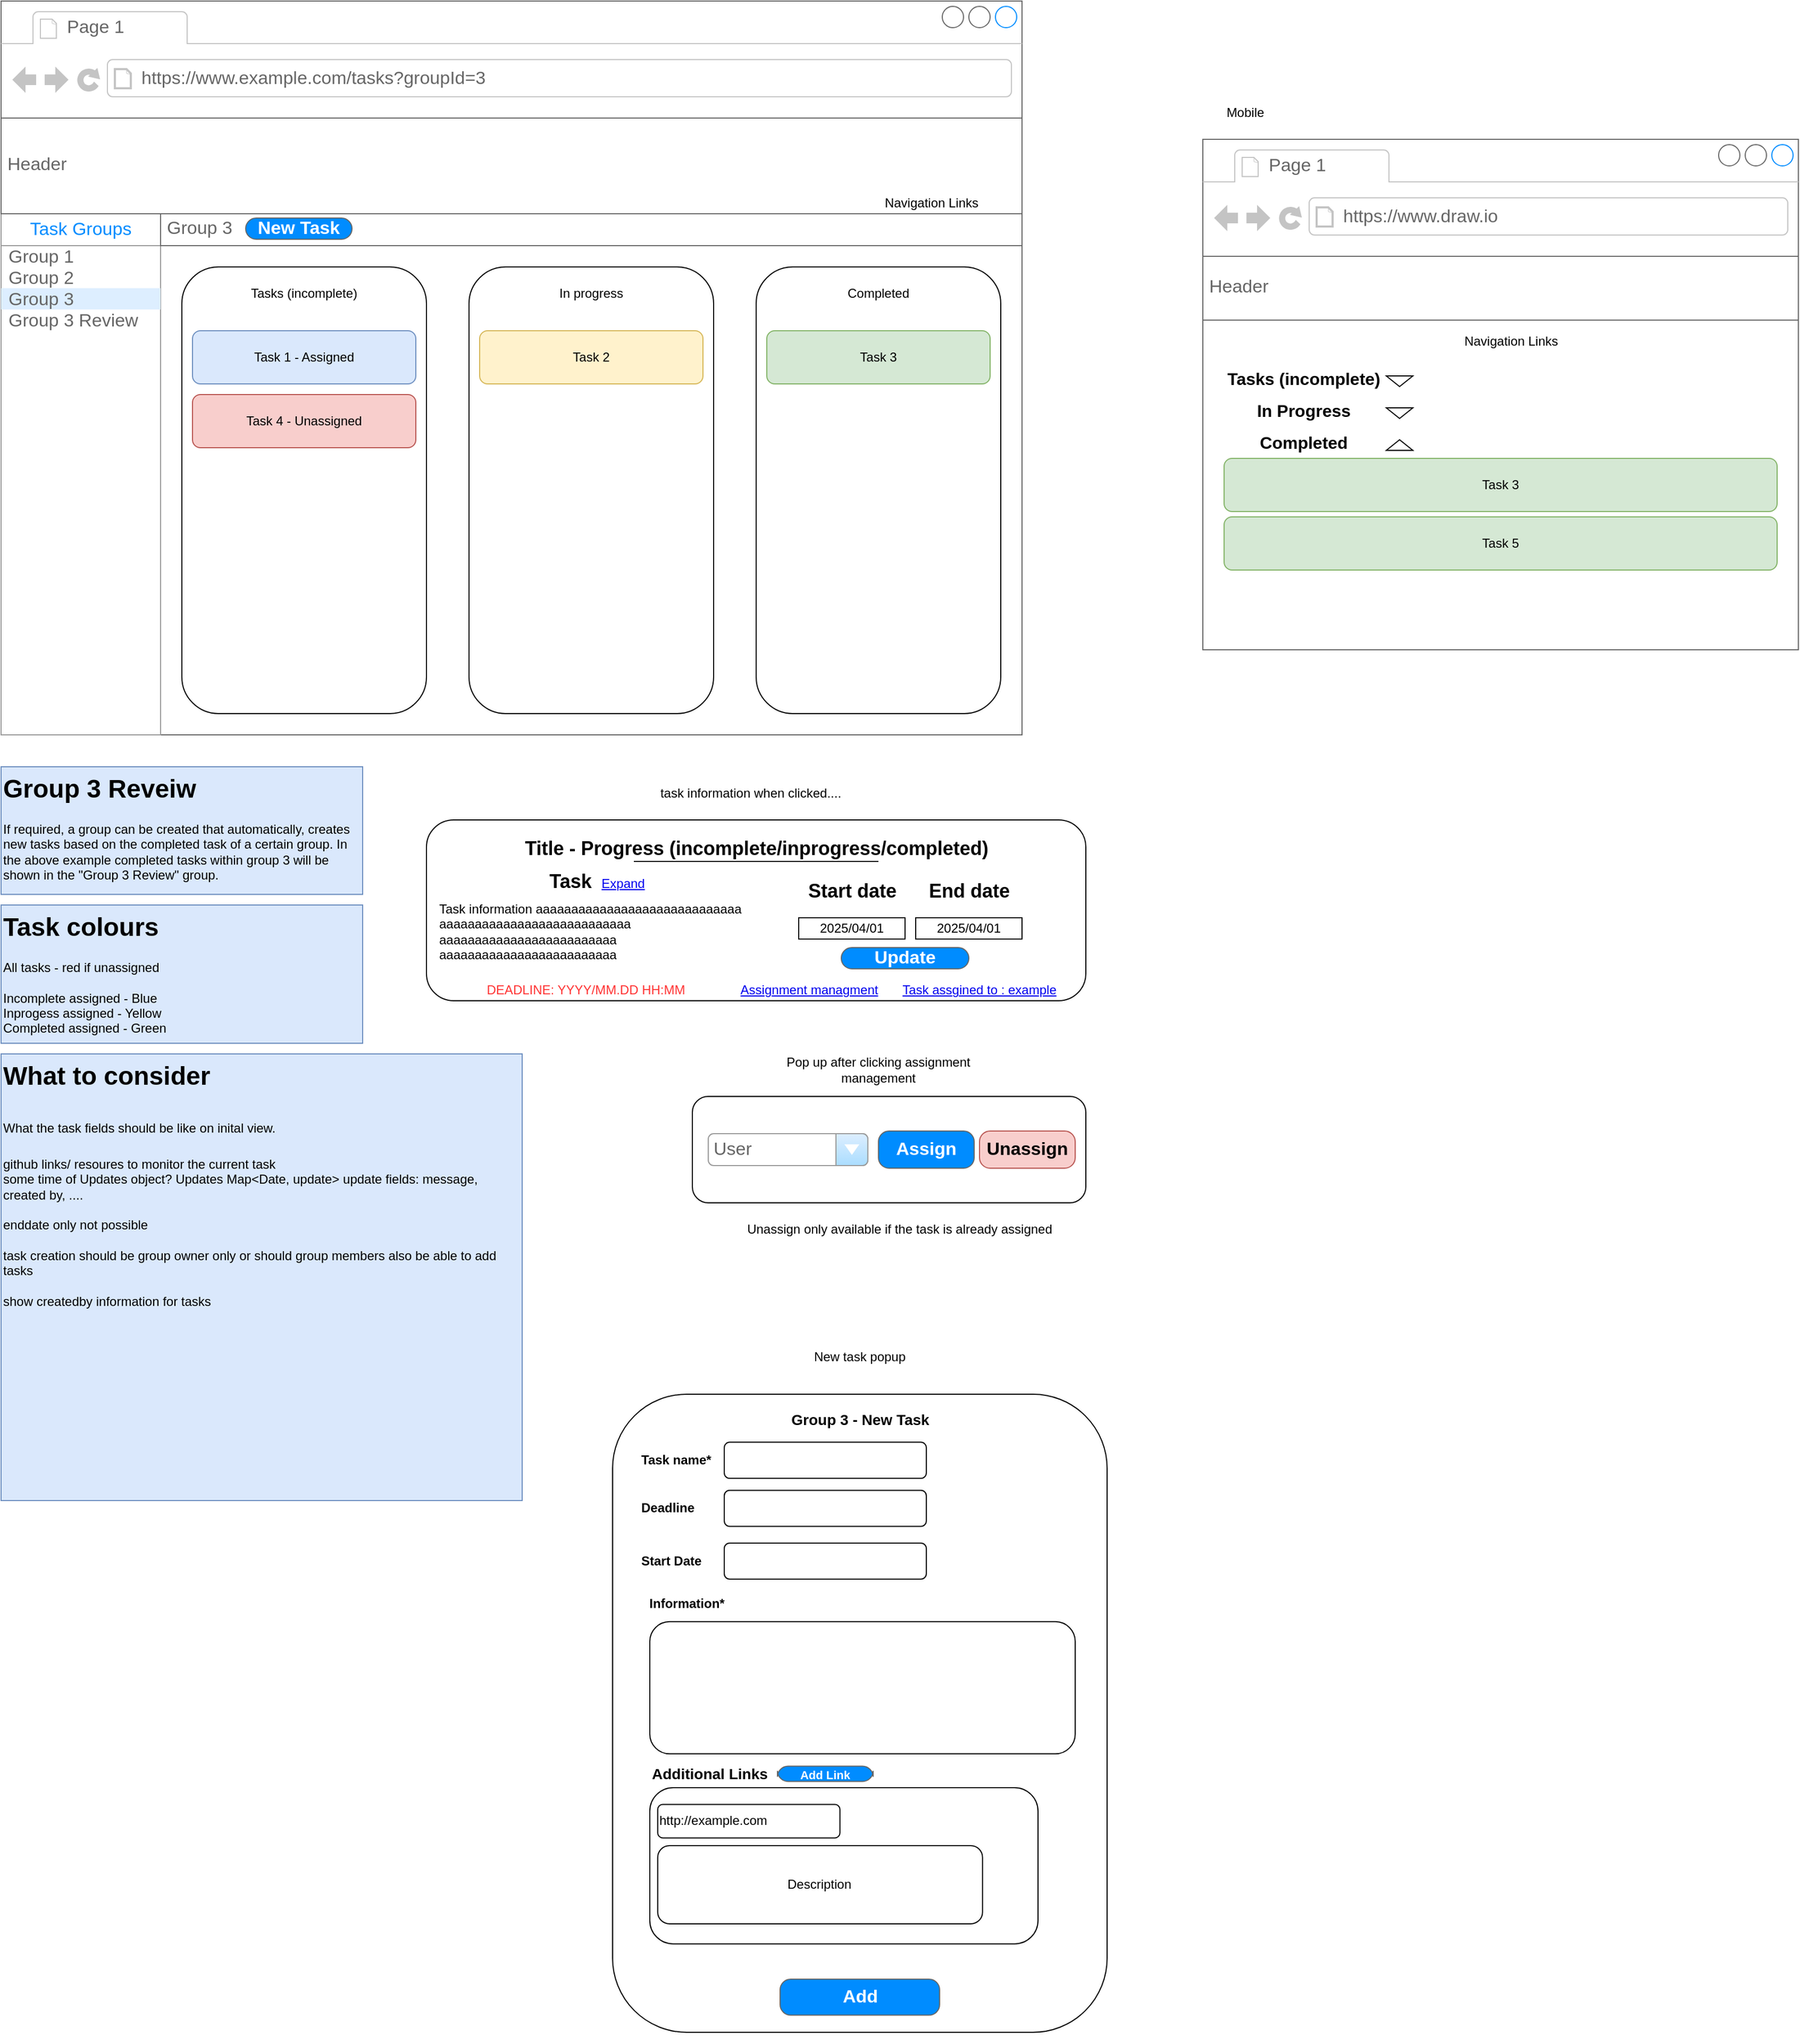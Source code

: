 <mxfile version="23.1.5" type="device">
  <diagram name="Page-1" id="V55issrdiH4dnPP61nEW">
    <mxGraphModel dx="1434" dy="844" grid="1" gridSize="10" guides="1" tooltips="1" connect="1" arrows="1" fold="1" page="1" pageScale="1" pageWidth="850" pageHeight="1100" math="0" shadow="0">
      <root>
        <mxCell id="0" />
        <mxCell id="1" parent="0" />
        <mxCell id="vC-Z8-aodsh5yknw77d2-2" value="" style="strokeWidth=1;shadow=0;dashed=0;align=center;html=1;shape=mxgraph.mockup.containers.browserWindow;rSize=0;strokeColor=#666666;strokeColor2=#008cff;strokeColor3=#c4c4c4;mainText=,;recursiveResize=0;" parent="1" vertex="1">
          <mxGeometry x="90" y="70" width="960" height="690" as="geometry" />
        </mxCell>
        <mxCell id="vC-Z8-aodsh5yknw77d2-3" value="Page 1" style="strokeWidth=1;shadow=0;dashed=0;align=center;html=1;shape=mxgraph.mockup.containers.anchor;fontSize=17;fontColor=#666666;align=left;whiteSpace=wrap;" parent="vC-Z8-aodsh5yknw77d2-2" vertex="1">
          <mxGeometry x="60" y="12" width="110" height="26" as="geometry" />
        </mxCell>
        <mxCell id="vC-Z8-aodsh5yknw77d2-4" value="https://www.example.com/tasks?groupId=3" style="strokeWidth=1;shadow=0;dashed=0;align=center;html=1;shape=mxgraph.mockup.containers.anchor;rSize=0;fontSize=17;fontColor=#666666;align=left;" parent="vC-Z8-aodsh5yknw77d2-2" vertex="1">
          <mxGeometry x="130" y="60" width="250" height="26" as="geometry" />
        </mxCell>
        <mxCell id="vC-Z8-aodsh5yknw77d2-5" value="Task Groups" style="swimlane;strokeColor=#999999;swimlaneFillColor=#FFFFFF;fillColor=#ffffff;fontColor=#008CFF;fontStyle=0;childLayout=stackLayout;horizontal=1;startSize=30;horizontalStack=0;resizeParent=1;resizeParentMax=0;resizeLast=0;collapsible=0;marginBottom=0;whiteSpace=wrap;html=1;fontSize=17;" parent="vC-Z8-aodsh5yknw77d2-2" vertex="1">
          <mxGeometry y="200" width="150" height="490" as="geometry" />
        </mxCell>
        <mxCell id="vC-Z8-aodsh5yknw77d2-6" value="Group 1" style="text;spacing=0;strokeColor=none;align=left;verticalAlign=middle;spacingLeft=7;spacingRight=10;overflow=hidden;points=[[0,0.5],[1,0.5]];portConstraint=eastwest;rotatable=0;whiteSpace=wrap;html=1;fillColor=none;fontColor=#666666;fontSize=17;" parent="vC-Z8-aodsh5yknw77d2-5" vertex="1">
          <mxGeometry y="30" width="150" height="20" as="geometry" />
        </mxCell>
        <mxCell id="vC-Z8-aodsh5yknw77d2-7" value="Group 2" style="text;spacing=0;strokeColor=none;align=left;verticalAlign=middle;spacingLeft=7;spacingRight=10;overflow=hidden;points=[[0,0.5],[1,0.5]];portConstraint=eastwest;rotatable=0;whiteSpace=wrap;html=1;rSize=5;fillColor=none;fontColor=#666666;fontSize=17;" parent="vC-Z8-aodsh5yknw77d2-5" vertex="1">
          <mxGeometry y="50" width="150" height="20" as="geometry" />
        </mxCell>
        <mxCell id="vC-Z8-aodsh5yknw77d2-8" value="Group 3" style="text;spacing=0;strokeColor=none;align=left;verticalAlign=middle;spacingLeft=7;spacingRight=10;overflow=hidden;points=[[0,0.5],[1,0.5]];portConstraint=eastwest;rotatable=0;whiteSpace=wrap;html=1;rSize=5;fillColor=#DDEEFF;fontColor=#666666;fontSize=17;" parent="vC-Z8-aodsh5yknw77d2-5" vertex="1">
          <mxGeometry y="70" width="150" height="20" as="geometry" />
        </mxCell>
        <mxCell id="vC-Z8-aodsh5yknw77d2-9" value="Group 3 Review" style="text;spacing=0;strokeColor=none;align=left;verticalAlign=middle;spacingLeft=7;spacingRight=10;overflow=hidden;points=[[0,0.5],[1,0.5]];portConstraint=eastwest;rotatable=0;whiteSpace=wrap;html=1;fillColor=none;fontColor=#666666;fontSize=17;" parent="vC-Z8-aodsh5yknw77d2-5" vertex="1">
          <mxGeometry y="90" width="150" height="20" as="geometry" />
        </mxCell>
        <mxCell id="vC-Z8-aodsh5yknw77d2-10" value="" style="text;spacing=0;strokeColor=none;align=left;verticalAlign=middle;spacingLeft=7;spacingRight=10;overflow=hidden;points=[[0,0.5],[1,0.5]];portConstraint=eastwest;rotatable=0;whiteSpace=wrap;html=1;fillColor=none;fontColor=#666666;fontSize=17;" parent="vC-Z8-aodsh5yknw77d2-5" vertex="1">
          <mxGeometry y="110" width="150" height="380" as="geometry" />
        </mxCell>
        <mxCell id="vC-Z8-aodsh5yknw77d2-11" value="Header" style="strokeWidth=1;shadow=0;dashed=0;align=center;html=1;shape=mxgraph.mockup.text.textBox;fontColor=#666666;align=left;fontSize=17;spacingLeft=4;spacingTop=-3;whiteSpace=wrap;strokeColor=#666666;mainText=" parent="vC-Z8-aodsh5yknw77d2-2" vertex="1">
          <mxGeometry y="110" width="960" height="90" as="geometry" />
        </mxCell>
        <mxCell id="vC-Z8-aodsh5yknw77d2-12" value="Group 3" style="strokeWidth=1;shadow=0;dashed=0;align=left;html=1;shape=mxgraph.mockup.text.textBox;fontColor=#666666;align=left;fontSize=17;spacingLeft=4;spacingTop=-3;whiteSpace=wrap;strokeColor=#666666;mainText=" parent="vC-Z8-aodsh5yknw77d2-2" vertex="1">
          <mxGeometry x="150" y="200" width="810" height="30" as="geometry" />
        </mxCell>
        <mxCell id="vC-Z8-aodsh5yknw77d2-19" value="" style="group" parent="vC-Z8-aodsh5yknw77d2-2" vertex="1" connectable="0">
          <mxGeometry x="440" y="250" width="230" height="420" as="geometry" />
        </mxCell>
        <mxCell id="vC-Z8-aodsh5yknw77d2-21" value="" style="group" parent="vC-Z8-aodsh5yknw77d2-19" vertex="1" connectable="0">
          <mxGeometry width="230" height="420" as="geometry" />
        </mxCell>
        <mxCell id="vC-Z8-aodsh5yknw77d2-15" value="" style="rounded=1;whiteSpace=wrap;html=1;movable=1;resizable=1;rotatable=1;deletable=1;editable=1;locked=0;connectable=1;" parent="vC-Z8-aodsh5yknw77d2-21" vertex="1">
          <mxGeometry width="230" height="420" as="geometry" />
        </mxCell>
        <mxCell id="vC-Z8-aodsh5yknw77d2-16" value="In progress" style="text;html=1;align=center;verticalAlign=middle;whiteSpace=wrap;rounded=0;movable=1;resizable=1;rotatable=1;deletable=1;editable=1;locked=0;connectable=1;" parent="vC-Z8-aodsh5yknw77d2-21" vertex="1">
          <mxGeometry x="60" y="10" width="110" height="30" as="geometry" />
        </mxCell>
        <mxCell id="vC-Z8-aodsh5yknw77d2-24" value="Task 2" style="rounded=1;whiteSpace=wrap;html=1;fillColor=#fff2cc;strokeColor=#d6b656;" parent="vC-Z8-aodsh5yknw77d2-21" vertex="1">
          <mxGeometry x="10" y="60" width="210" height="50" as="geometry" />
        </mxCell>
        <mxCell id="vC-Z8-aodsh5yknw77d2-20" value="" style="group" parent="vC-Z8-aodsh5yknw77d2-2" vertex="1" connectable="0">
          <mxGeometry x="710" y="250" width="230" height="420" as="geometry" />
        </mxCell>
        <mxCell id="vC-Z8-aodsh5yknw77d2-17" value="" style="rounded=1;whiteSpace=wrap;html=1;movable=1;resizable=1;rotatable=1;deletable=1;editable=1;locked=0;connectable=1;" parent="vC-Z8-aodsh5yknw77d2-20" vertex="1">
          <mxGeometry width="230" height="420" as="geometry" />
        </mxCell>
        <mxCell id="vC-Z8-aodsh5yknw77d2-18" value="Completed" style="text;html=1;align=center;verticalAlign=middle;whiteSpace=wrap;rounded=0;movable=1;resizable=1;rotatable=1;deletable=1;editable=1;locked=0;connectable=1;" parent="vC-Z8-aodsh5yknw77d2-20" vertex="1">
          <mxGeometry x="60" y="10" width="110" height="30" as="geometry" />
        </mxCell>
        <mxCell id="vC-Z8-aodsh5yknw77d2-25" value="Task 3" style="rounded=1;whiteSpace=wrap;html=1;fillColor=#d5e8d4;strokeColor=#82b366;" parent="vC-Z8-aodsh5yknw77d2-20" vertex="1">
          <mxGeometry x="10" y="60" width="210" height="50" as="geometry" />
        </mxCell>
        <mxCell id="vC-Z8-aodsh5yknw77d2-22" value="" style="group" parent="vC-Z8-aodsh5yknw77d2-2" vertex="1" connectable="0">
          <mxGeometry x="170" y="250" width="230" height="420" as="geometry" />
        </mxCell>
        <mxCell id="vC-Z8-aodsh5yknw77d2-13" value="" style="rounded=1;whiteSpace=wrap;html=1;" parent="vC-Z8-aodsh5yknw77d2-22" vertex="1">
          <mxGeometry width="230" height="420" as="geometry" />
        </mxCell>
        <mxCell id="vC-Z8-aodsh5yknw77d2-14" value="Tasks (incomplete)" style="text;html=1;align=center;verticalAlign=middle;whiteSpace=wrap;rounded=0;" parent="vC-Z8-aodsh5yknw77d2-22" vertex="1">
          <mxGeometry x="60" y="10" width="110" height="30" as="geometry" />
        </mxCell>
        <mxCell id="vC-Z8-aodsh5yknw77d2-23" value="Task 1 - Assigned" style="rounded=1;whiteSpace=wrap;html=1;fillColor=#dae8fc;strokeColor=#6c8ebf;" parent="vC-Z8-aodsh5yknw77d2-22" vertex="1">
          <mxGeometry x="10" y="60" width="210" height="50" as="geometry" />
        </mxCell>
        <mxCell id="vC-Z8-aodsh5yknw77d2-26" value="Task 4 - Unassigned" style="rounded=1;whiteSpace=wrap;html=1;fillColor=#f8cecc;strokeColor=#b85450;" parent="vC-Z8-aodsh5yknw77d2-22" vertex="1">
          <mxGeometry x="10" y="120" width="210" height="50" as="geometry" />
        </mxCell>
        <UserObject label="Navigation Links" placeholders="1" name="Variable" id="vC-Z8-aodsh5yknw77d2-29">
          <mxCell style="text;html=1;strokeColor=none;fillColor=none;align=center;verticalAlign=middle;whiteSpace=wrap;overflow=hidden;" parent="vC-Z8-aodsh5yknw77d2-2" vertex="1">
            <mxGeometry x="800" y="180" width="150" height="20" as="geometry" />
          </mxCell>
        </UserObject>
        <mxCell id="Jv009dBd6uDRELiyDNLr-15" value="New Task" style="strokeWidth=1;shadow=0;dashed=0;align=center;html=1;shape=mxgraph.mockup.buttons.button;strokeColor=#666666;fontColor=#ffffff;mainText=;buttonStyle=round;fontSize=17;fontStyle=1;fillColor=#008cff;whiteSpace=wrap;" vertex="1" parent="vC-Z8-aodsh5yknw77d2-2">
          <mxGeometry x="230" y="204" width="100" height="20" as="geometry" />
        </mxCell>
        <mxCell id="vC-Z8-aodsh5yknw77d2-27" value="&lt;h1 style=&quot;margin-top: 0px;&quot;&gt;Group 3 Reveiw&lt;/h1&gt;&lt;p&gt;If required, a group can be created that automatically, creates new tasks based on the completed task of a certain group. In the above example completed tasks within group 3 will be shown in the &quot;Group 3 Review&quot; group.&lt;/p&gt;" style="text;html=1;whiteSpace=wrap;overflow=hidden;rounded=0;fillColor=#dae8fc;strokeColor=#6c8ebf;" parent="1" vertex="1">
          <mxGeometry x="90" y="790" width="340" height="120" as="geometry" />
        </mxCell>
        <mxCell id="vC-Z8-aodsh5yknw77d2-30" value="" style="rounded=1;whiteSpace=wrap;html=1;" parent="1" vertex="1">
          <mxGeometry x="490" y="840" width="620" height="170" as="geometry" />
        </mxCell>
        <mxCell id="vC-Z8-aodsh5yknw77d2-35" value="Title - Progress (incomplete/inprogress/completed)" style="text;strokeColor=none;fillColor=none;html=1;fontSize=18;fontStyle=1;verticalAlign=middle;align=center;" parent="1" vertex="1">
          <mxGeometry x="750" y="847" width="100" height="40" as="geometry" />
        </mxCell>
        <mxCell id="vC-Z8-aodsh5yknw77d2-36" value="Task" style="text;strokeColor=none;fillColor=none;html=1;fontSize=18;fontStyle=1;verticalAlign=middle;align=center;" parent="1" vertex="1">
          <mxGeometry x="575" y="878" width="100" height="40" as="geometry" />
        </mxCell>
        <mxCell id="vC-Z8-aodsh5yknw77d2-37" value="Start date" style="text;strokeColor=none;fillColor=none;html=1;fontSize=18;fontStyle=1;verticalAlign=middle;align=center;" parent="1" vertex="1">
          <mxGeometry x="840" y="887" width="100" height="40" as="geometry" />
        </mxCell>
        <mxCell id="vC-Z8-aodsh5yknw77d2-38" value="End date" style="text;strokeColor=none;fillColor=none;html=1;fontSize=18;fontStyle=1;verticalAlign=middle;align=center;" parent="1" vertex="1">
          <mxGeometry x="950" y="887" width="100" height="40" as="geometry" />
        </mxCell>
        <mxCell id="vC-Z8-aodsh5yknw77d2-40" value="" style="endArrow=none;html=1;rounded=0;" parent="1" edge="1">
          <mxGeometry width="50" height="50" relative="1" as="geometry">
            <mxPoint x="685" y="879" as="sourcePoint" />
            <mxPoint x="915" y="879" as="targetPoint" />
          </mxGeometry>
        </mxCell>
        <UserObject label="Task assgined to : example" id="vC-Z8-aodsh5yknw77d2-41">
          <mxCell style="text;html=1;strokeColor=none;fillColor=none;whiteSpace=wrap;align=center;verticalAlign=middle;fontColor=#0000EE;fontStyle=4;" parent="1" vertex="1">
            <mxGeometry x="920" y="980" width="180" height="40" as="geometry" />
          </mxCell>
        </UserObject>
        <mxCell id="vC-Z8-aodsh5yknw77d2-45" value="Task information aaaaaaaaaaaaaaaaaaaaaaaaaaaaa&lt;div&gt;aaaaaaaaaaaaaaaaaaaaaaaaaaa&lt;/div&gt;&lt;div&gt;aaaaaaaaaaaaaaaaaaaaaaaaa&lt;/div&gt;&lt;div&gt;aaaaaaaaaaaaaaaaaaaaaaaaa&lt;/div&gt;" style="text;html=1;align=left;verticalAlign=top;whiteSpace=wrap;rounded=0;" parent="1" vertex="1">
          <mxGeometry x="500" y="910" width="330" height="70" as="geometry" />
        </mxCell>
        <UserObject label="Expand" id="vC-Z8-aodsh5yknw77d2-46">
          <mxCell style="text;html=1;strokeColor=none;fillColor=none;whiteSpace=wrap;align=center;verticalAlign=middle;fontColor=#0000EE;fontStyle=4;" parent="1" vertex="1">
            <mxGeometry x="645" y="880" width="60" height="40" as="geometry" />
          </mxCell>
        </UserObject>
        <UserObject label="Assignment managment" id="vC-Z8-aodsh5yknw77d2-47">
          <mxCell style="text;html=1;strokeColor=none;fillColor=none;whiteSpace=wrap;align=center;verticalAlign=middle;fontColor=#0000EE;fontStyle=4;" parent="1" vertex="1">
            <mxGeometry x="780" y="980" width="140" height="40" as="geometry" />
          </mxCell>
        </UserObject>
        <mxCell id="vC-Z8-aodsh5yknw77d2-48" value="2025/04/01" style="rounded=0;whiteSpace=wrap;html=1;" parent="1" vertex="1">
          <mxGeometry x="840" y="932" width="100" height="20" as="geometry" />
        </mxCell>
        <mxCell id="vC-Z8-aodsh5yknw77d2-49" value="2025/04/01" style="rounded=0;whiteSpace=wrap;html=1;" parent="1" vertex="1">
          <mxGeometry x="950" y="932" width="100" height="20" as="geometry" />
        </mxCell>
        <mxCell id="vC-Z8-aodsh5yknw77d2-50" value="&lt;h1 style=&quot;margin-top: 0px;&quot;&gt;&lt;span style=&quot;background-color: transparent; color: light-dark(rgb(0, 0, 0), rgb(255, 255, 255));&quot;&gt;What to consider&lt;/span&gt;&lt;/h1&gt;&lt;h1 style=&quot;margin-top: 0px;&quot;&gt;&lt;span style=&quot;font-size: 12px; font-weight: 400;&quot;&gt;What the task fields should be like on inital view.&lt;/span&gt;&lt;/h1&gt;&lt;div&gt;github links/ resoures to monitor the current task&lt;/div&gt;&lt;div&gt;some time of Updates object? Updates Map&amp;lt;Date, update&amp;gt; update fields: message, created by, ....&amp;nbsp;&lt;/div&gt;&lt;div&gt;&lt;br&gt;&lt;/div&gt;&lt;div&gt;enddate only not possible&lt;/div&gt;&lt;div&gt;&lt;br&gt;&lt;/div&gt;&lt;div&gt;task creation should be group owner only or should group members also be able to add tasks&lt;/div&gt;&lt;div&gt;&lt;br&gt;&lt;/div&gt;&lt;div&gt;show createdby information for tasks&lt;/div&gt;" style="text;html=1;whiteSpace=wrap;overflow=hidden;rounded=0;fillColor=#dae8fc;strokeColor=#6c8ebf;" parent="1" vertex="1">
          <mxGeometry x="90" y="1060" width="490" height="420" as="geometry" />
        </mxCell>
        <mxCell id="vC-Z8-aodsh5yknw77d2-51" value="&lt;h1 style=&quot;margin-top: 0px;&quot;&gt;&lt;span style=&quot;background-color: transparent; color: light-dark(rgb(0, 0, 0), rgb(255, 255, 255));&quot;&gt;Task colours&lt;/span&gt;&lt;/h1&gt;&lt;div&gt;All tasks - red if unassigned&lt;/div&gt;&lt;div&gt;&lt;br&gt;&lt;/div&gt;&lt;div&gt;Incomplete assigned - Blue&lt;/div&gt;&lt;div&gt;Inprogess assigned - Yellow&lt;/div&gt;&lt;div&gt;Completed assigned - Green&lt;/div&gt;" style="text;html=1;whiteSpace=wrap;overflow=hidden;rounded=0;fillColor=#dae8fc;strokeColor=#6c8ebf;" parent="1" vertex="1">
          <mxGeometry x="90" y="920" width="340" height="130" as="geometry" />
        </mxCell>
        <mxCell id="Jv009dBd6uDRELiyDNLr-6" value="" style="group" vertex="1" connectable="0" parent="1">
          <mxGeometry x="740" y="1100" width="370" height="100" as="geometry" />
        </mxCell>
        <mxCell id="Jv009dBd6uDRELiyDNLr-3" value="" style="rounded=1;whiteSpace=wrap;html=1;" vertex="1" parent="Jv009dBd6uDRELiyDNLr-6">
          <mxGeometry width="370" height="100" as="geometry" />
        </mxCell>
        <mxCell id="Jv009dBd6uDRELiyDNLr-4" value="Assign" style="strokeWidth=1;shadow=0;dashed=0;align=center;html=1;shape=mxgraph.mockup.buttons.button;strokeColor=#666666;fontColor=#ffffff;mainText=;buttonStyle=round;fontSize=17;fontStyle=1;fillColor=#008cff;whiteSpace=wrap;" vertex="1" parent="Jv009dBd6uDRELiyDNLr-6">
          <mxGeometry x="175" y="32.5" width="90" height="35" as="geometry" />
        </mxCell>
        <mxCell id="Jv009dBd6uDRELiyDNLr-5" value="User" style="strokeWidth=1;shadow=0;dashed=0;align=center;html=1;shape=mxgraph.mockup.forms.comboBox;strokeColor=#999999;fillColor=#ddeeff;align=left;fillColor2=#aaddff;mainText=;fontColor=#666666;fontSize=17;spacingLeft=3;" vertex="1" parent="Jv009dBd6uDRELiyDNLr-6">
          <mxGeometry x="15" y="35" width="150" height="30" as="geometry" />
        </mxCell>
        <mxCell id="Jv009dBd6uDRELiyDNLr-12" value="Unassign" style="strokeWidth=1;shadow=0;dashed=0;align=center;html=1;shape=mxgraph.mockup.buttons.button;strokeColor=#b85450;mainText=;buttonStyle=round;fontSize=17;fontStyle=1;fillColor=#f8cecc;whiteSpace=wrap;" vertex="1" parent="Jv009dBd6uDRELiyDNLr-6">
          <mxGeometry x="270" y="32.5" width="90" height="35" as="geometry" />
        </mxCell>
        <mxCell id="Jv009dBd6uDRELiyDNLr-7" value="Pop up after clicking assignment management" style="text;html=1;align=center;verticalAlign=middle;whiteSpace=wrap;rounded=0;" vertex="1" parent="1">
          <mxGeometry x="800" y="1060" width="230" height="30" as="geometry" />
        </mxCell>
        <mxCell id="Jv009dBd6uDRELiyDNLr-13" value="Unassign only available if the task is already assigned" style="text;html=1;align=center;verticalAlign=middle;whiteSpace=wrap;rounded=0;" vertex="1" parent="1">
          <mxGeometry x="780" y="1210" width="310" height="30" as="geometry" />
        </mxCell>
        <mxCell id="Jv009dBd6uDRELiyDNLr-14" value="Update" style="strokeWidth=1;shadow=0;dashed=0;align=center;html=1;shape=mxgraph.mockup.buttons.button;strokeColor=#666666;fontColor=#ffffff;mainText=;buttonStyle=round;fontSize=17;fontStyle=1;fillColor=#008cff;whiteSpace=wrap;" vertex="1" parent="1">
          <mxGeometry x="880" y="960" width="120" height="20" as="geometry" />
        </mxCell>
        <mxCell id="Jv009dBd6uDRELiyDNLr-16" value="DEADLINE: YYYY/MM.DD HH:MM" style="text;html=1;align=center;verticalAlign=middle;whiteSpace=wrap;rounded=0;fontColor=#FF3333;" vertex="1" parent="1">
          <mxGeometry x="520" y="985" width="240" height="30" as="geometry" />
        </mxCell>
        <mxCell id="Jv009dBd6uDRELiyDNLr-17" value="task information when clicked...." style="text;html=1;align=center;verticalAlign=middle;whiteSpace=wrap;rounded=0;" vertex="1" parent="1">
          <mxGeometry x="690" y="800" width="210" height="30" as="geometry" />
        </mxCell>
        <mxCell id="Jv009dBd6uDRELiyDNLr-19" value="New task popup" style="text;html=1;align=center;verticalAlign=middle;whiteSpace=wrap;rounded=0;" vertex="1" parent="1">
          <mxGeometry x="805" y="1330" width="185" height="30" as="geometry" />
        </mxCell>
        <mxCell id="Jv009dBd6uDRELiyDNLr-38" value="" style="group" vertex="1" connectable="0" parent="1">
          <mxGeometry x="665" y="1380" width="505" height="610" as="geometry" />
        </mxCell>
        <mxCell id="Jv009dBd6uDRELiyDNLr-18" value="" style="rounded=1;whiteSpace=wrap;html=1;" vertex="1" parent="Jv009dBd6uDRELiyDNLr-38">
          <mxGeometry width="465" height="600" as="geometry" />
        </mxCell>
        <mxCell id="Jv009dBd6uDRELiyDNLr-20" value="&lt;b&gt;Task name*&lt;/b&gt;" style="text;html=1;align=left;verticalAlign=middle;whiteSpace=wrap;rounded=0;" vertex="1" parent="Jv009dBd6uDRELiyDNLr-38">
          <mxGeometry x="25" y="45.185" width="90" height="33.889" as="geometry" />
        </mxCell>
        <mxCell id="Jv009dBd6uDRELiyDNLr-21" value="" style="rounded=1;whiteSpace=wrap;html=1;" vertex="1" parent="Jv009dBd6uDRELiyDNLr-38">
          <mxGeometry x="105" y="45.185" width="190" height="33.889" as="geometry" />
        </mxCell>
        <mxCell id="Jv009dBd6uDRELiyDNLr-22" value="&lt;b&gt;Information*&lt;/b&gt;" style="text;html=1;align=center;verticalAlign=middle;whiteSpace=wrap;rounded=0;" vertex="1" parent="Jv009dBd6uDRELiyDNLr-38">
          <mxGeometry x="25" y="179.996" width="90" height="33.889" as="geometry" />
        </mxCell>
        <mxCell id="Jv009dBd6uDRELiyDNLr-23" value="" style="rounded=1;whiteSpace=wrap;html=1;" vertex="1" parent="Jv009dBd6uDRELiyDNLr-38">
          <mxGeometry x="35" y="213.884" width="400" height="124.259" as="geometry" />
        </mxCell>
        <mxCell id="Jv009dBd6uDRELiyDNLr-24" value="&lt;b&gt;Deadline&lt;/b&gt;" style="text;html=1;align=left;verticalAlign=middle;whiteSpace=wrap;rounded=0;" vertex="1" parent="Jv009dBd6uDRELiyDNLr-38">
          <mxGeometry x="25" y="90.37" width="90" height="33.889" as="geometry" />
        </mxCell>
        <mxCell id="Jv009dBd6uDRELiyDNLr-25" value="" style="rounded=1;whiteSpace=wrap;html=1;" vertex="1" parent="Jv009dBd6uDRELiyDNLr-38">
          <mxGeometry x="105" y="90.37" width="190" height="33.889" as="geometry" />
        </mxCell>
        <mxCell id="Jv009dBd6uDRELiyDNLr-36" value="Add" style="strokeWidth=1;shadow=0;dashed=0;align=center;html=1;shape=mxgraph.mockup.buttons.button;strokeColor=#666666;fontColor=#ffffff;mainText=;buttonStyle=round;fontSize=17;fontStyle=1;fillColor=#008cff;whiteSpace=wrap;" vertex="1" parent="Jv009dBd6uDRELiyDNLr-38">
          <mxGeometry x="157.5" y="550.002" width="150" height="33.889" as="geometry" />
        </mxCell>
        <mxCell id="Jv009dBd6uDRELiyDNLr-37" value="&lt;b&gt;&lt;font style=&quot;font-size: 14px;&quot;&gt;Group 3 - New Task&lt;/font&gt;&lt;/b&gt;" style="text;html=1;align=center;verticalAlign=middle;whiteSpace=wrap;rounded=0;" vertex="1" parent="Jv009dBd6uDRELiyDNLr-38">
          <mxGeometry x="157.5" y="6.778" width="150" height="33.889" as="geometry" />
        </mxCell>
        <mxCell id="Jv009dBd6uDRELiyDNLr-39" value="" style="group" vertex="1" connectable="0" parent="Jv009dBd6uDRELiyDNLr-38">
          <mxGeometry x="35" y="370.003" width="365" height="146.852" as="geometry" />
        </mxCell>
        <mxCell id="Jv009dBd6uDRELiyDNLr-40" value="" style="rounded=1;whiteSpace=wrap;html=1;" vertex="1" parent="Jv009dBd6uDRELiyDNLr-39">
          <mxGeometry width="365" height="146.852" as="geometry" />
        </mxCell>
        <mxCell id="Jv009dBd6uDRELiyDNLr-41" value="Description" style="rounded=1;whiteSpace=wrap;html=1;" vertex="1" parent="Jv009dBd6uDRELiyDNLr-39">
          <mxGeometry x="7.449" y="54.545" width="305.408" height="73.426" as="geometry" />
        </mxCell>
        <mxCell id="Jv009dBd6uDRELiyDNLr-42" value="http://example.com" style="rounded=1;whiteSpace=wrap;html=1;align=left;" vertex="1" parent="Jv009dBd6uDRELiyDNLr-39">
          <mxGeometry x="7.449" y="15.734" width="171.327" height="31.468" as="geometry" />
        </mxCell>
        <mxCell id="Jv009dBd6uDRELiyDNLr-43" value="Additional Links" style="text;html=1;align=left;verticalAlign=middle;whiteSpace=wrap;rounded=0;fontStyle=1;fontSize=14;" vertex="1" parent="Jv009dBd6uDRELiyDNLr-38">
          <mxGeometry x="35" y="340" width="135" height="33.89" as="geometry" />
        </mxCell>
        <mxCell id="Jv009dBd6uDRELiyDNLr-44" value="&lt;span style=&quot;font-size: 11px;&quot;&gt;Add Link&lt;/span&gt;" style="strokeWidth=1;shadow=0;dashed=0;align=center;html=1;shape=mxgraph.mockup.buttons.button;strokeColor=#666666;fontColor=#ffffff;mainText=;buttonStyle=round;fontSize=17;fontStyle=1;fillColor=#008cff;whiteSpace=wrap;" vertex="1" parent="Jv009dBd6uDRELiyDNLr-38">
          <mxGeometry x="155" y="349.77" width="90" height="14.35" as="geometry" />
        </mxCell>
        <mxCell id="Jv009dBd6uDRELiyDNLr-35" value="" style="rounded=1;whiteSpace=wrap;html=1;" vertex="1" parent="Jv009dBd6uDRELiyDNLr-38">
          <mxGeometry x="105" y="140.001" width="190" height="33.889" as="geometry" />
        </mxCell>
        <mxCell id="Jv009dBd6uDRELiyDNLr-34" value="&lt;b&gt;Start Date&lt;/b&gt;" style="text;html=1;align=left;verticalAlign=middle;whiteSpace=wrap;rounded=0;" vertex="1" parent="Jv009dBd6uDRELiyDNLr-38">
          <mxGeometry x="25" y="140.001" width="90" height="33.889" as="geometry" />
        </mxCell>
        <mxCell id="Jv009dBd6uDRELiyDNLr-45" value="" style="strokeWidth=1;shadow=0;dashed=0;align=center;html=1;shape=mxgraph.mockup.containers.browserWindow;rSize=0;strokeColor=#666666;strokeColor2=#008cff;strokeColor3=#c4c4c4;mainText=,;recursiveResize=0;" vertex="1" parent="1">
          <mxGeometry x="1220" y="200" width="560" height="480" as="geometry" />
        </mxCell>
        <mxCell id="Jv009dBd6uDRELiyDNLr-46" value="Page 1" style="strokeWidth=1;shadow=0;dashed=0;align=center;html=1;shape=mxgraph.mockup.containers.anchor;fontSize=17;fontColor=#666666;align=left;whiteSpace=wrap;" vertex="1" parent="Jv009dBd6uDRELiyDNLr-45">
          <mxGeometry x="60" y="12" width="110" height="26" as="geometry" />
        </mxCell>
        <mxCell id="Jv009dBd6uDRELiyDNLr-47" value="https://www.draw.io" style="strokeWidth=1;shadow=0;dashed=0;align=center;html=1;shape=mxgraph.mockup.containers.anchor;rSize=0;fontSize=17;fontColor=#666666;align=left;" vertex="1" parent="Jv009dBd6uDRELiyDNLr-45">
          <mxGeometry x="130" y="60" width="250" height="26" as="geometry" />
        </mxCell>
        <mxCell id="Jv009dBd6uDRELiyDNLr-50" value="Header" style="strokeWidth=1;shadow=0;dashed=0;align=center;html=1;shape=mxgraph.mockup.text.textBox;fontColor=#666666;align=left;fontSize=17;spacingLeft=4;spacingTop=-3;whiteSpace=wrap;strokeColor=#666666;mainText=" vertex="1" parent="Jv009dBd6uDRELiyDNLr-45">
          <mxGeometry y="110" width="560" height="60" as="geometry" />
        </mxCell>
        <mxCell id="Jv009dBd6uDRELiyDNLr-54" value="" style="group" vertex="1" connectable="0" parent="Jv009dBd6uDRELiyDNLr-45">
          <mxGeometry x="10" y="210" width="187.5" height="30" as="geometry" />
        </mxCell>
        <mxCell id="Jv009dBd6uDRELiyDNLr-51" value="Tasks (incomplete)" style="text;html=1;align=center;verticalAlign=middle;whiteSpace=wrap;rounded=0;fontSize=16;fontStyle=1" vertex="1" parent="Jv009dBd6uDRELiyDNLr-54">
          <mxGeometry width="170" height="30" as="geometry" />
        </mxCell>
        <mxCell id="Jv009dBd6uDRELiyDNLr-52" value="" style="triangle;whiteSpace=wrap;html=1;rotation=90;" vertex="1" parent="Jv009dBd6uDRELiyDNLr-54">
          <mxGeometry x="170" y="5" width="10" height="25" as="geometry" />
        </mxCell>
        <mxCell id="Jv009dBd6uDRELiyDNLr-55" value="" style="group" vertex="1" connectable="0" parent="Jv009dBd6uDRELiyDNLr-45">
          <mxGeometry x="10" y="240" width="187.5" height="30" as="geometry" />
        </mxCell>
        <mxCell id="Jv009dBd6uDRELiyDNLr-90" value="" style="group" vertex="1" connectable="0" parent="Jv009dBd6uDRELiyDNLr-55">
          <mxGeometry width="187.5" height="30" as="geometry" />
        </mxCell>
        <mxCell id="Jv009dBd6uDRELiyDNLr-56" value="In Progress" style="text;html=1;align=center;verticalAlign=middle;whiteSpace=wrap;rounded=0;fontSize=16;fontStyle=1" vertex="1" parent="Jv009dBd6uDRELiyDNLr-90">
          <mxGeometry width="170" height="30" as="geometry" />
        </mxCell>
        <mxCell id="Jv009dBd6uDRELiyDNLr-57" value="" style="triangle;whiteSpace=wrap;html=1;rotation=90;" vertex="1" parent="Jv009dBd6uDRELiyDNLr-90">
          <mxGeometry x="170" y="5" width="10" height="25" as="geometry" />
        </mxCell>
        <mxCell id="Jv009dBd6uDRELiyDNLr-88" value="Task 3" style="rounded=1;whiteSpace=wrap;html=1;fillColor=#d5e8d4;strokeColor=#82b366;" vertex="1" parent="Jv009dBd6uDRELiyDNLr-45">
          <mxGeometry x="20" y="300" width="520" height="50" as="geometry" />
        </mxCell>
        <mxCell id="Jv009dBd6uDRELiyDNLr-89" value="Task 5" style="rounded=1;whiteSpace=wrap;html=1;fillColor=#d5e8d4;strokeColor=#82b366;" vertex="1" parent="Jv009dBd6uDRELiyDNLr-45">
          <mxGeometry x="20" y="355" width="520" height="50" as="geometry" />
        </mxCell>
        <mxCell id="Jv009dBd6uDRELiyDNLr-91" value="" style="group" vertex="1" connectable="0" parent="Jv009dBd6uDRELiyDNLr-45">
          <mxGeometry x="10" y="270" width="187.5" height="30" as="geometry" />
        </mxCell>
        <mxCell id="Jv009dBd6uDRELiyDNLr-58" value="Completed" style="text;html=1;align=center;verticalAlign=middle;whiteSpace=wrap;rounded=0;fontSize=16;fontStyle=1" vertex="1" parent="Jv009dBd6uDRELiyDNLr-91">
          <mxGeometry width="170" height="30" as="geometry" />
        </mxCell>
        <mxCell id="Jv009dBd6uDRELiyDNLr-59" value="" style="triangle;whiteSpace=wrap;html=1;rotation=-90;" vertex="1" parent="Jv009dBd6uDRELiyDNLr-91">
          <mxGeometry x="170" y="5" width="10" height="25" as="geometry" />
        </mxCell>
        <UserObject label="Navigation Links" placeholders="1" name="Variable" id="Jv009dBd6uDRELiyDNLr-92">
          <mxCell style="text;html=1;strokeColor=none;fillColor=none;align=center;verticalAlign=middle;whiteSpace=wrap;overflow=hidden;" vertex="1" parent="Jv009dBd6uDRELiyDNLr-45">
            <mxGeometry x="215" y="180" width="150" height="20" as="geometry" />
          </mxCell>
        </UserObject>
        <mxCell id="Jv009dBd6uDRELiyDNLr-48" value="Mobile" style="text;html=1;align=center;verticalAlign=middle;whiteSpace=wrap;rounded=0;" vertex="1" parent="1">
          <mxGeometry x="1230" y="160" width="60" height="30" as="geometry" />
        </mxCell>
      </root>
    </mxGraphModel>
  </diagram>
</mxfile>
